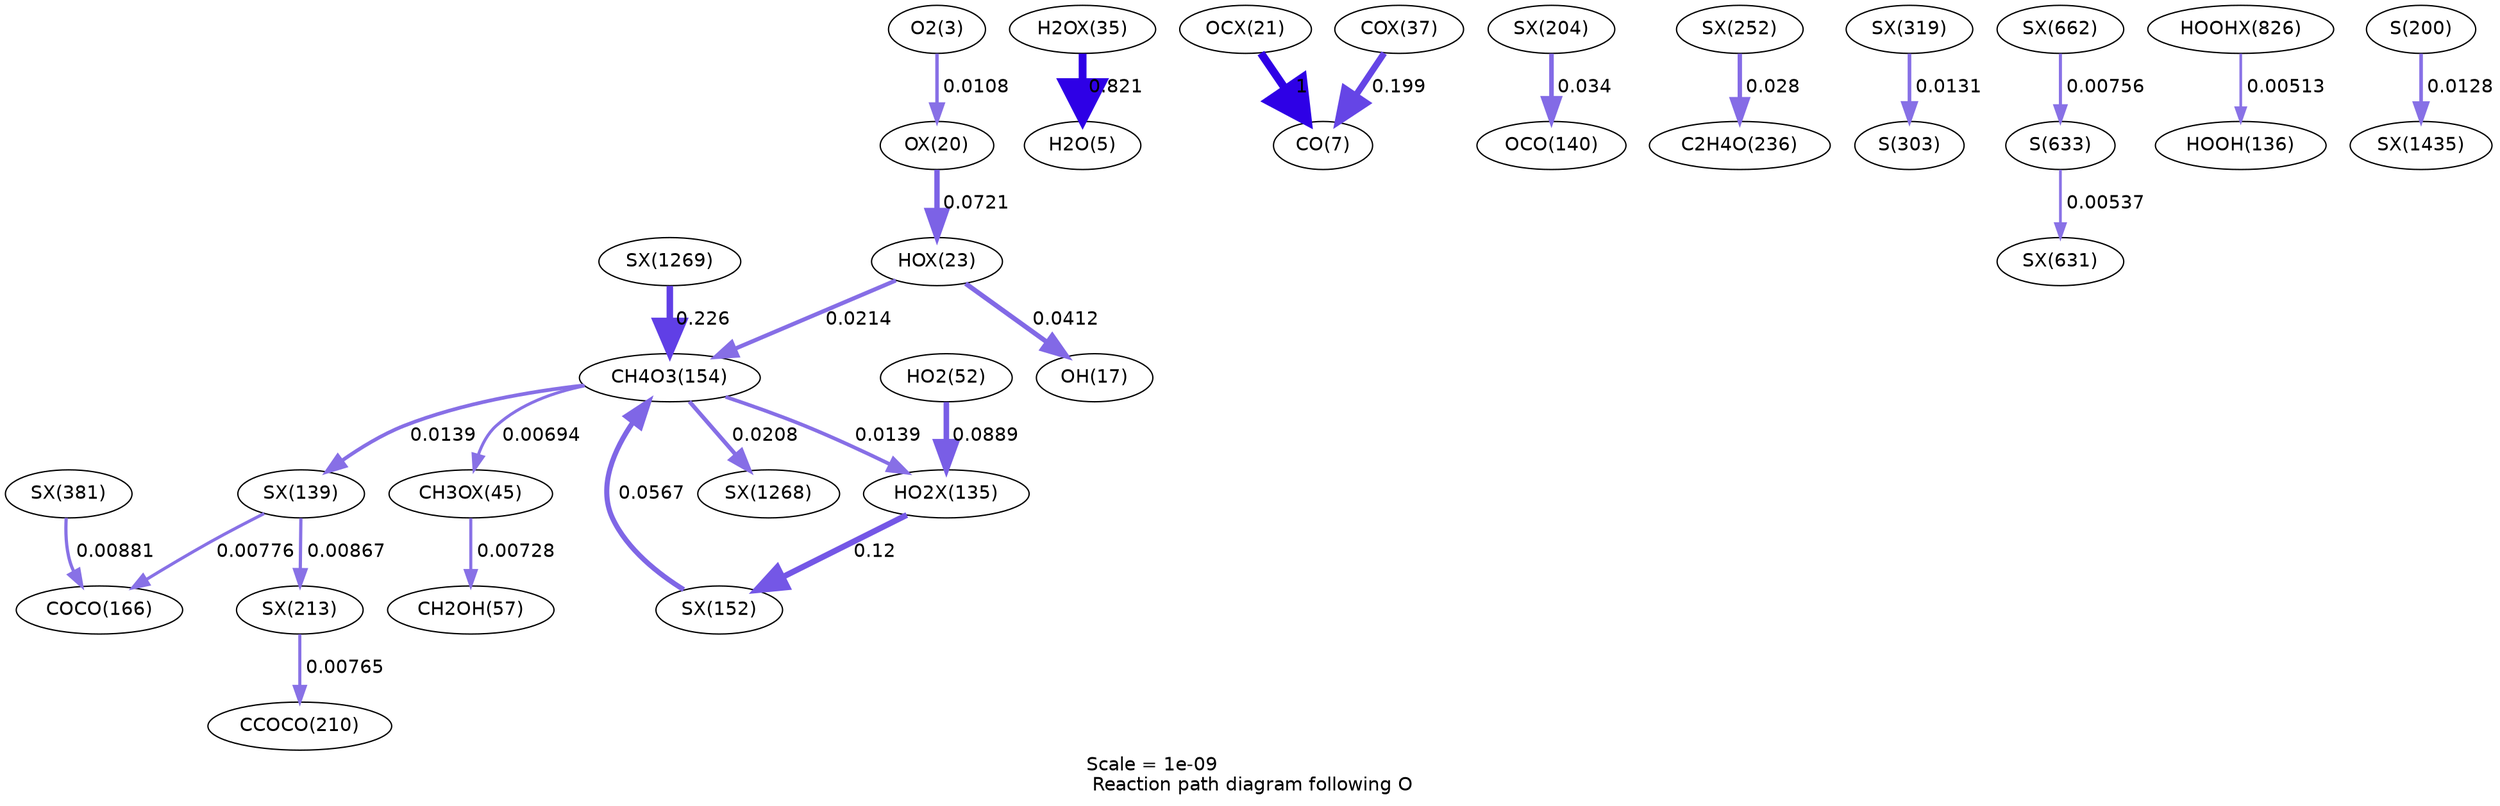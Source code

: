 digraph reaction_paths {
center=1;
s5 -> s55[fontname="Helvetica", penwidth=2.58, arrowsize=1.29, color="0.7, 0.511, 0.9"
, label=" 0.0108"];
s55 -> s58[fontname="Helvetica", penwidth=4.02, arrowsize=2.01, color="0.7, 0.572, 0.9"
, label=" 0.0721"];
s58 -> s19[fontname="Helvetica", penwidth=3.59, arrowsize=1.8, color="0.7, 0.541, 0.9"
, label=" 0.0412"];
s58 -> s28[fontname="Helvetica", penwidth=3.1, arrowsize=1.55, color="0.7, 0.521, 0.9"
, label=" 0.0214"];
s64 -> s7[fontname="Helvetica", penwidth=5.85, arrowsize=2.93, color="0.7, 1.32, 0.9"
, label=" 0.821"];
s72 -> s22[fontname="Helvetica", penwidth=2.28, arrowsize=1.14, color="0.7, 0.507, 0.9"
, label=" 0.00728"];
s28 -> s72[fontname="Helvetica", penwidth=2.25, arrowsize=1.12, color="0.7, 0.507, 0.9"
, label=" 0.00694"];
s21 -> s79[fontname="Helvetica", penwidth=4.17, arrowsize=2.09, color="0.7, 0.589, 0.9"
, label=" 0.0889"];
s28 -> s79[fontname="Helvetica", penwidth=2.77, arrowsize=1.39, color="0.7, 0.514, 0.9"
, label=" 0.0139"];
s79 -> s81[fontname="Helvetica", penwidth=4.4, arrowsize=2.2, color="0.7, 0.62, 0.9"
, label=" 0.12"];
s56 -> s9[fontname="Helvetica", penwidth=6, arrowsize=3, color="0.7, 1.5, 0.9"
, label=" 1"];
s66 -> s9[fontname="Helvetica", penwidth=4.78, arrowsize=2.39, color="0.7, 0.699, 0.9"
, label=" 0.199"];
s87 -> s26[fontname="Helvetica", penwidth=3.45, arrowsize=1.72, color="0.7, 0.534, 0.9"
, label=" 0.034"];
s80 -> s29[fontname="Helvetica", penwidth=2.33, arrowsize=1.17, color="0.7, 0.508, 0.9"
, label=" 0.00776"];
s80 -> s88[fontname="Helvetica", penwidth=2.42, arrowsize=1.21, color="0.7, 0.509, 0.9"
, label=" 0.00867"];
s28 -> s80[fontname="Helvetica", penwidth=2.77, arrowsize=1.39, color="0.7, 0.514, 0.9"
, label=" 0.0139"];
s91 -> s37[fontname="Helvetica", penwidth=3.3, arrowsize=1.65, color="0.7, 0.528, 0.9"
, label=" 0.028"];
s94 -> s38[fontname="Helvetica", penwidth=2.73, arrowsize=1.37, color="0.7, 0.513, 0.9"
, label=" 0.0131"];
s99 -> s29[fontname="Helvetica", penwidth=2.43, arrowsize=1.21, color="0.7, 0.509, 0.9"
, label=" 0.00881"];
s88 -> s32[fontname="Helvetica", penwidth=2.32, arrowsize=1.16, color="0.7, 0.508, 0.9"
, label=" 0.00765"];
s118 -> s52[fontname="Helvetica", penwidth=2.31, arrowsize=1.16, color="0.7, 0.508, 0.9"
, label=" 0.00756"];
s52 -> s117[fontname="Helvetica", penwidth=2.05, arrowsize=1.03, color="0.7, 0.505, 0.9"
, label=" 0.00537"];
s120 -> s25[fontname="Helvetica", penwidth=2.02, arrowsize=1.01, color="0.7, 0.505, 0.9"
, label=" 0.00513"];
s130 -> s28[fontname="Helvetica", penwidth=4.88, arrowsize=2.44, color="0.7, 0.726, 0.9"
, label=" 0.226"];
s81 -> s28[fontname="Helvetica", penwidth=3.83, arrowsize=1.92, color="0.7, 0.557, 0.9"
, label=" 0.0567"];
s28 -> s129[fontname="Helvetica", penwidth=3.08, arrowsize=1.54, color="0.7, 0.521, 0.9"
, label=" 0.0208"];
s31 -> s134[fontname="Helvetica", penwidth=2.71, arrowsize=1.36, color="0.7, 0.513, 0.9"
, label=" 0.0128"];
s5 [ fontname="Helvetica", label="O2(3)"];
s7 [ fontname="Helvetica", label="H2O(5)"];
s9 [ fontname="Helvetica", label="CO(7)"];
s19 [ fontname="Helvetica", label="OH(17)"];
s21 [ fontname="Helvetica", label="HO2(52)"];
s22 [ fontname="Helvetica", label="CH2OH(57)"];
s25 [ fontname="Helvetica", label="HOOH(136)"];
s26 [ fontname="Helvetica", label="OCO(140)"];
s28 [ fontname="Helvetica", label="CH4O3(154)"];
s29 [ fontname="Helvetica", label="COCO(166)"];
s31 [ fontname="Helvetica", label="S(200)"];
s32 [ fontname="Helvetica", label="CCOCO(210)"];
s37 [ fontname="Helvetica", label="C2H4O(236)"];
s38 [ fontname="Helvetica", label="S(303)"];
s52 [ fontname="Helvetica", label="S(633)"];
s55 [ fontname="Helvetica", label="OX(20)"];
s56 [ fontname="Helvetica", label="OCX(21)"];
s58 [ fontname="Helvetica", label="HOX(23)"];
s64 [ fontname="Helvetica", label="H2OX(35)"];
s66 [ fontname="Helvetica", label="COX(37)"];
s72 [ fontname="Helvetica", label="CH3OX(45)"];
s79 [ fontname="Helvetica", label="HO2X(135)"];
s80 [ fontname="Helvetica", label="SX(139)"];
s81 [ fontname="Helvetica", label="SX(152)"];
s87 [ fontname="Helvetica", label="SX(204)"];
s88 [ fontname="Helvetica", label="SX(213)"];
s91 [ fontname="Helvetica", label="SX(252)"];
s94 [ fontname="Helvetica", label="SX(319)"];
s99 [ fontname="Helvetica", label="SX(381)"];
s117 [ fontname="Helvetica", label="SX(631)"];
s118 [ fontname="Helvetica", label="SX(662)"];
s120 [ fontname="Helvetica", label="HOOHX(826)"];
s129 [ fontname="Helvetica", label="SX(1268)"];
s130 [ fontname="Helvetica", label="SX(1269)"];
s134 [ fontname="Helvetica", label="SX(1435)"];
 label = "Scale = 1e-09\l Reaction path diagram following O";
 fontname = "Helvetica";
}
